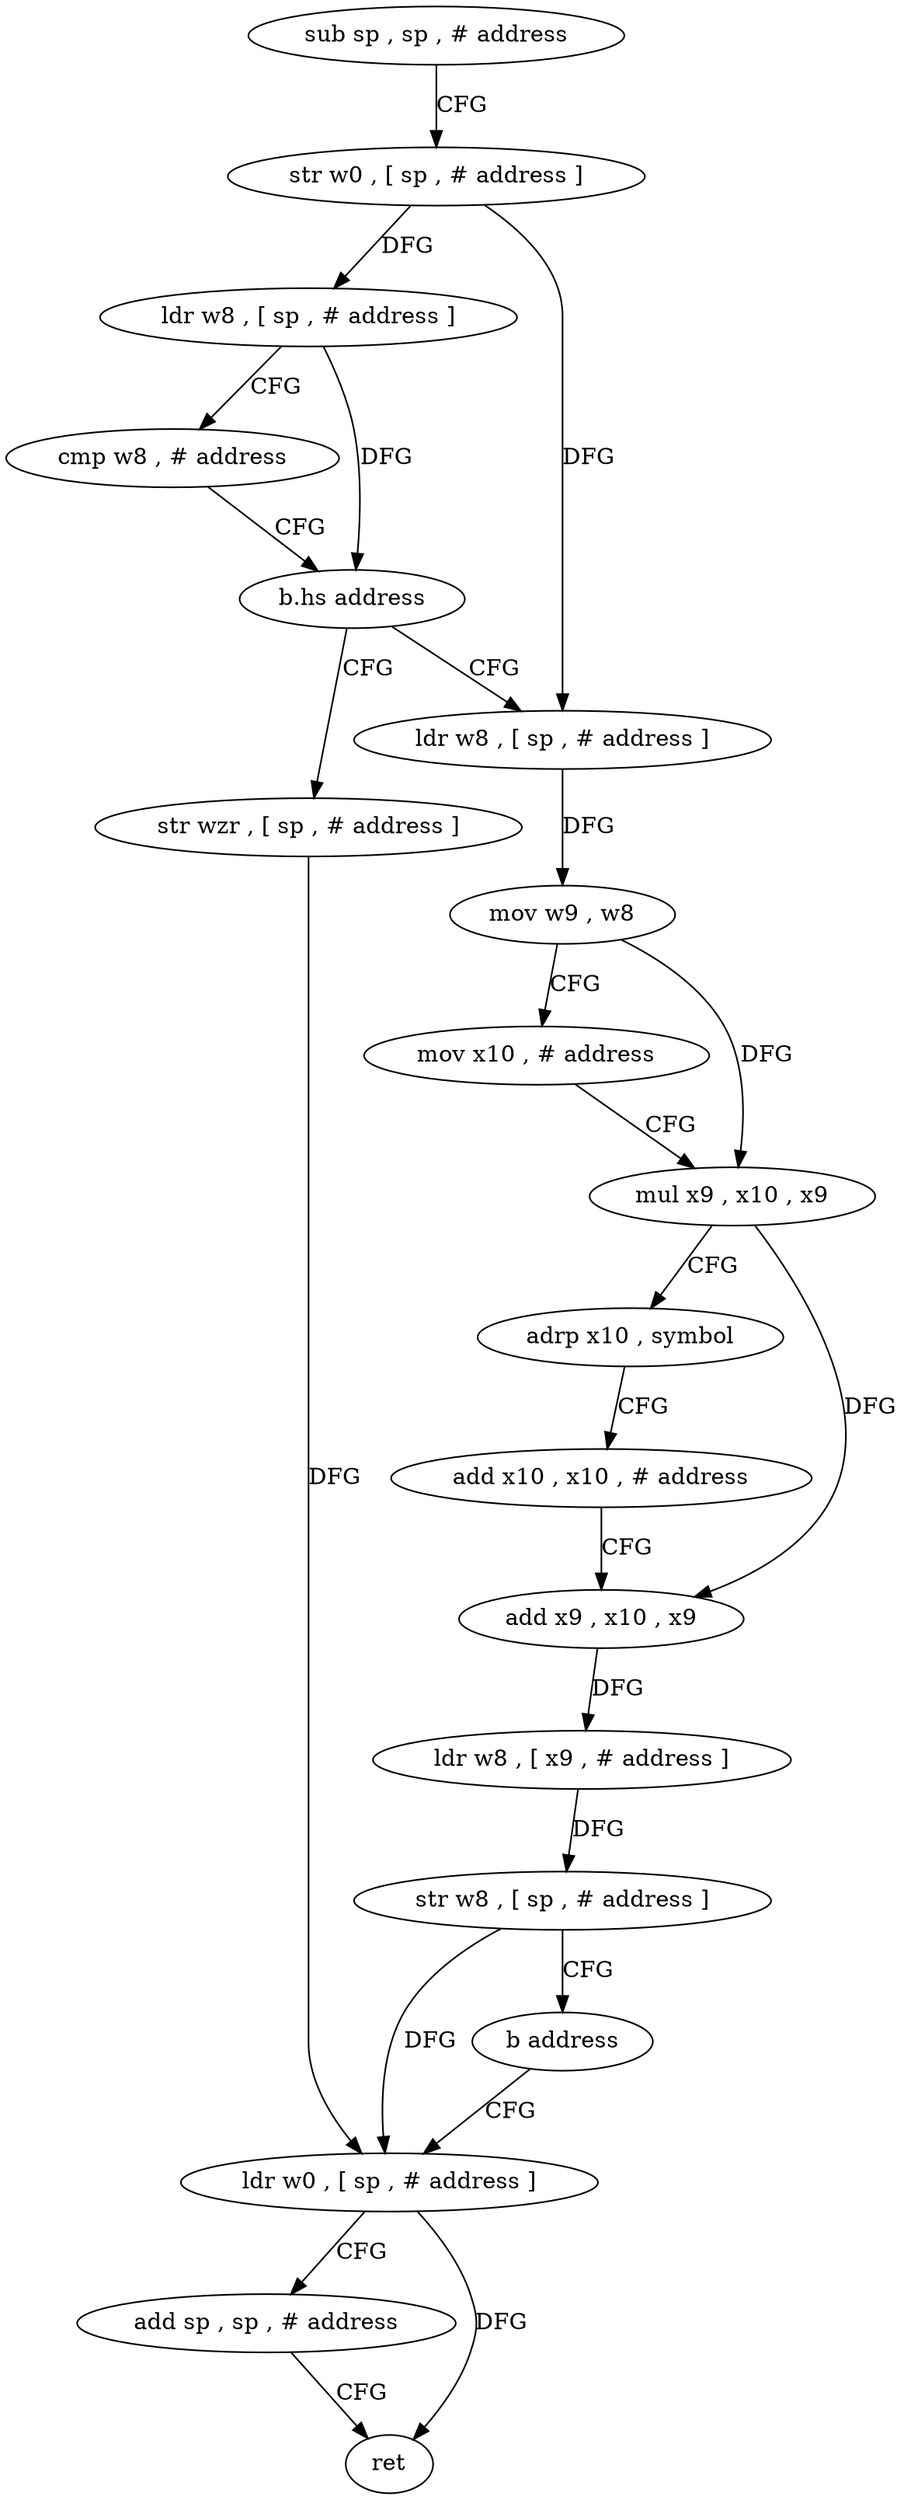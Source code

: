 digraph "func" {
"4306456" [label = "sub sp , sp , # address" ]
"4306460" [label = "str w0 , [ sp , # address ]" ]
"4306464" [label = "ldr w8 , [ sp , # address ]" ]
"4306468" [label = "cmp w8 , # address" ]
"4306472" [label = "b.hs address" ]
"4306516" [label = "str wzr , [ sp , # address ]" ]
"4306476" [label = "ldr w8 , [ sp , # address ]" ]
"4306520" [label = "ldr w0 , [ sp , # address ]" ]
"4306480" [label = "mov w9 , w8" ]
"4306484" [label = "mov x10 , # address" ]
"4306488" [label = "mul x9 , x10 , x9" ]
"4306492" [label = "adrp x10 , symbol" ]
"4306496" [label = "add x10 , x10 , # address" ]
"4306500" [label = "add x9 , x10 , x9" ]
"4306504" [label = "ldr w8 , [ x9 , # address ]" ]
"4306508" [label = "str w8 , [ sp , # address ]" ]
"4306512" [label = "b address" ]
"4306524" [label = "add sp , sp , # address" ]
"4306528" [label = "ret" ]
"4306456" -> "4306460" [ label = "CFG" ]
"4306460" -> "4306464" [ label = "DFG" ]
"4306460" -> "4306476" [ label = "DFG" ]
"4306464" -> "4306468" [ label = "CFG" ]
"4306464" -> "4306472" [ label = "DFG" ]
"4306468" -> "4306472" [ label = "CFG" ]
"4306472" -> "4306516" [ label = "CFG" ]
"4306472" -> "4306476" [ label = "CFG" ]
"4306516" -> "4306520" [ label = "DFG" ]
"4306476" -> "4306480" [ label = "DFG" ]
"4306520" -> "4306524" [ label = "CFG" ]
"4306520" -> "4306528" [ label = "DFG" ]
"4306480" -> "4306484" [ label = "CFG" ]
"4306480" -> "4306488" [ label = "DFG" ]
"4306484" -> "4306488" [ label = "CFG" ]
"4306488" -> "4306492" [ label = "CFG" ]
"4306488" -> "4306500" [ label = "DFG" ]
"4306492" -> "4306496" [ label = "CFG" ]
"4306496" -> "4306500" [ label = "CFG" ]
"4306500" -> "4306504" [ label = "DFG" ]
"4306504" -> "4306508" [ label = "DFG" ]
"4306508" -> "4306512" [ label = "CFG" ]
"4306508" -> "4306520" [ label = "DFG" ]
"4306512" -> "4306520" [ label = "CFG" ]
"4306524" -> "4306528" [ label = "CFG" ]
}
